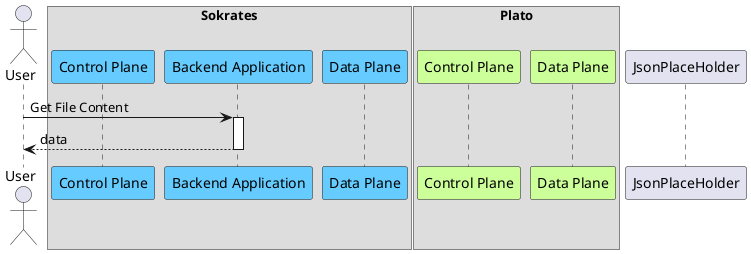 @startuml

!define sokratesColor 66CCFF
!define platoColor CCFF99
!define dapsColor FFFF99
!define noteColor 9999FF

actor User as "User"

box Sokrates
    participant SokratesControlPlane as "Control Plane" #sokratesColor
    participant SokratesBackendService as "Backend Application" #sokratesColor
    participant SokratesDataPlane as "Data Plane" #sokratesColor
end box

box Plato
    participant PlatoControlPlane as "Control Plane" #platoColor
    participant PlatoDataPlane as "Data Plane" #platoColor
end box

participant JsonPlaceHolder as "JsonPlaceHolder"

User -> SokratesBackendService ++ : Get File Content
return data


@enduml
